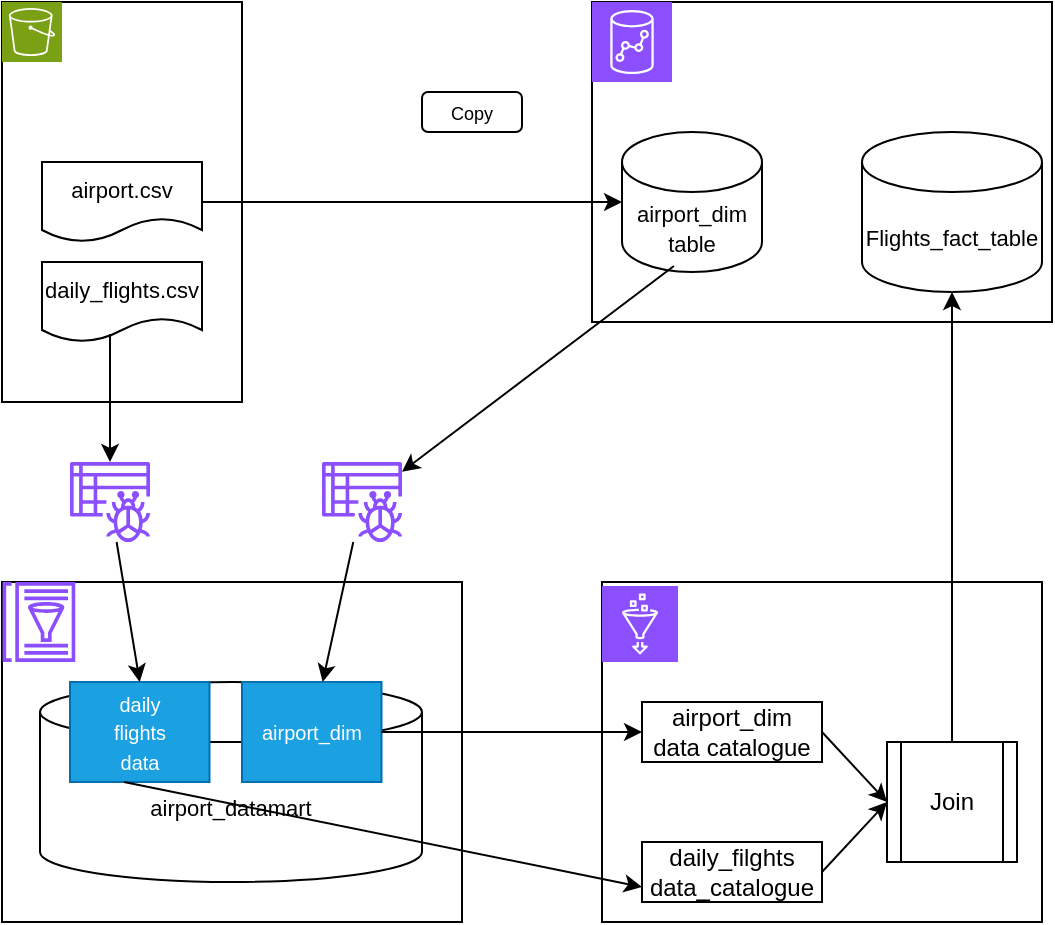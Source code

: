 <mxfile version="26.2.12">
  <diagram name="Page-1" id="zXXScXwHCYAZR13vhqOQ">
    <mxGraphModel dx="874" dy="465" grid="1" gridSize="10" guides="1" tooltips="1" connect="1" arrows="1" fold="1" page="1" pageScale="1" pageWidth="850" pageHeight="1100" math="0" shadow="0">
      <root>
        <mxCell id="0" />
        <mxCell id="1" parent="0" />
        <mxCell id="0Zci6-uyaetoYP36CYbA-6" value="" style="rounded=0;whiteSpace=wrap;html=1;" vertex="1" parent="1">
          <mxGeometry x="40" y="90" width="120" height="200" as="geometry" />
        </mxCell>
        <mxCell id="0Zci6-uyaetoYP36CYbA-3" value="&lt;font style=&quot;font-size: 11px;&quot;&gt;airport.csv&lt;/font&gt;" style="shape=document;whiteSpace=wrap;html=1;boundedLbl=1;" vertex="1" parent="1">
          <mxGeometry x="60" y="170" width="80" height="40" as="geometry" />
        </mxCell>
        <mxCell id="0Zci6-uyaetoYP36CYbA-4" value="&lt;font style=&quot;font-size: 11px;&quot;&gt;daily_flights.csv&lt;/font&gt;" style="shape=document;whiteSpace=wrap;html=1;boundedLbl=1;" vertex="1" parent="1">
          <mxGeometry x="60" y="220" width="80" height="40" as="geometry" />
        </mxCell>
        <mxCell id="0Zci6-uyaetoYP36CYbA-7" value="" style="sketch=0;points=[[0,0,0],[0.25,0,0],[0.5,0,0],[0.75,0,0],[1,0,0],[0,1,0],[0.25,1,0],[0.5,1,0],[0.75,1,0],[1,1,0],[0,0.25,0],[0,0.5,0],[0,0.75,0],[1,0.25,0],[1,0.5,0],[1,0.75,0]];outlineConnect=0;fontColor=#232F3E;fillColor=#7AA116;strokeColor=#ffffff;dashed=0;verticalLabelPosition=bottom;verticalAlign=top;align=center;html=1;fontSize=12;fontStyle=0;aspect=fixed;shape=mxgraph.aws4.resourceIcon;resIcon=mxgraph.aws4.s3;" vertex="1" parent="1">
          <mxGeometry x="40" y="90" width="30" height="30" as="geometry" />
        </mxCell>
        <mxCell id="0Zci6-uyaetoYP36CYbA-9" value="" style="rounded=0;whiteSpace=wrap;html=1;" vertex="1" parent="1">
          <mxGeometry x="335" y="90" width="230" height="160" as="geometry" />
        </mxCell>
        <mxCell id="0Zci6-uyaetoYP36CYbA-8" value="" style="sketch=0;points=[[0,0,0],[0.25,0,0],[0.5,0,0],[0.75,0,0],[1,0,0],[0,1,0],[0.25,1,0],[0.5,1,0],[0.75,1,0],[1,1,0],[0,0.25,0],[0,0.5,0],[0,0.75,0],[1,0.25,0],[1,0.5,0],[1,0.75,0]];outlineConnect=0;fontColor=#232F3E;fillColor=#8C4FFF;strokeColor=#ffffff;dashed=0;verticalLabelPosition=bottom;verticalAlign=top;align=center;html=1;fontSize=12;fontStyle=0;aspect=fixed;shape=mxgraph.aws4.resourceIcon;resIcon=mxgraph.aws4.redshift;" vertex="1" parent="1">
          <mxGeometry x="335" y="90" width="40" height="40" as="geometry" />
        </mxCell>
        <mxCell id="0Zci6-uyaetoYP36CYbA-11" value="&lt;font style=&quot;font-size: 11px;&quot;&gt;airport_dim table&lt;/font&gt;" style="shape=cylinder3;whiteSpace=wrap;html=1;boundedLbl=1;backgroundOutline=1;size=15;" vertex="1" parent="1">
          <mxGeometry x="350" y="155" width="70" height="70" as="geometry" />
        </mxCell>
        <mxCell id="0Zci6-uyaetoYP36CYbA-12" value="" style="endArrow=classic;html=1;rounded=0;exitX=1;exitY=0.5;exitDx=0;exitDy=0;entryX=0;entryY=0.5;entryDx=0;entryDy=0;entryPerimeter=0;" edge="1" parent="1" source="0Zci6-uyaetoYP36CYbA-3" target="0Zci6-uyaetoYP36CYbA-11">
          <mxGeometry width="50" height="50" relative="1" as="geometry">
            <mxPoint x="400" y="310" as="sourcePoint" />
            <mxPoint x="450" y="260" as="targetPoint" />
          </mxGeometry>
        </mxCell>
        <mxCell id="0Zci6-uyaetoYP36CYbA-13" value="&lt;font style=&quot;font-size: 9px;&quot;&gt;Copy&lt;/font&gt;" style="rounded=1;whiteSpace=wrap;html=1;" vertex="1" parent="1">
          <mxGeometry x="250" y="135" width="50" height="20" as="geometry" />
        </mxCell>
        <mxCell id="0Zci6-uyaetoYP36CYbA-14" value="" style="sketch=0;outlineConnect=0;fontColor=#232F3E;gradientColor=none;fillColor=#8C4FFF;strokeColor=none;dashed=0;verticalLabelPosition=bottom;verticalAlign=top;align=center;html=1;fontSize=12;fontStyle=0;aspect=fixed;pointerEvents=1;shape=mxgraph.aws4.glue_crawlers;" vertex="1" parent="1">
          <mxGeometry x="74" y="320" width="40" height="40" as="geometry" />
        </mxCell>
        <mxCell id="0Zci6-uyaetoYP36CYbA-16" value="" style="rounded=0;whiteSpace=wrap;html=1;" vertex="1" parent="1">
          <mxGeometry x="40" y="380" width="230" height="170" as="geometry" />
        </mxCell>
        <mxCell id="0Zci6-uyaetoYP36CYbA-15" value="" style="sketch=0;outlineConnect=0;fontColor=#232F3E;gradientColor=none;fillColor=#8C4FFF;strokeColor=none;dashed=0;verticalLabelPosition=bottom;verticalAlign=top;align=center;html=1;fontSize=12;fontStyle=0;aspect=fixed;pointerEvents=1;shape=mxgraph.aws4.glue_data_catalog;" vertex="1" parent="1">
          <mxGeometry x="40" y="380" width="36.92" height="40" as="geometry" />
        </mxCell>
        <mxCell id="0Zci6-uyaetoYP36CYbA-17" value="&lt;font style=&quot;font-size: 11px;&quot;&gt;airport_datamart&lt;/font&gt;" style="shape=cylinder3;whiteSpace=wrap;html=1;boundedLbl=1;backgroundOutline=1;size=15;" vertex="1" parent="1">
          <mxGeometry x="59" y="430" width="191" height="100" as="geometry" />
        </mxCell>
        <mxCell id="0Zci6-uyaetoYP36CYbA-19" value="&lt;font style=&quot;font-size: 10px;&quot;&gt;daily&lt;/font&gt;&lt;div&gt;&lt;font style=&quot;font-size: 10px;&quot;&gt;flights&lt;/font&gt;&lt;/div&gt;&lt;div&gt;&lt;font style=&quot;font-size: 10px;&quot;&gt;data&lt;/font&gt;&lt;/div&gt;" style="rounded=0;whiteSpace=wrap;html=1;fillColor=#1ba1e2;fontColor=#ffffff;strokeColor=#006EAF;" vertex="1" parent="1">
          <mxGeometry x="74" y="430" width="69.75" height="50" as="geometry" />
        </mxCell>
        <mxCell id="0Zci6-uyaetoYP36CYbA-20" style="edgeStyle=orthogonalEdgeStyle;rounded=0;orthogonalLoop=1;jettySize=auto;html=1;exitX=0.5;exitY=1;exitDx=0;exitDy=0;exitPerimeter=0;" edge="1" parent="1" source="0Zci6-uyaetoYP36CYbA-17" target="0Zci6-uyaetoYP36CYbA-17">
          <mxGeometry relative="1" as="geometry" />
        </mxCell>
        <mxCell id="0Zci6-uyaetoYP36CYbA-21" value="&lt;font style=&quot;font-size: 11px;&quot;&gt;Flights_fact_table&lt;/font&gt;" style="shape=cylinder3;whiteSpace=wrap;html=1;boundedLbl=1;backgroundOutline=1;size=15;" vertex="1" parent="1">
          <mxGeometry x="470" y="155" width="90" height="80" as="geometry" />
        </mxCell>
        <mxCell id="0Zci6-uyaetoYP36CYbA-22" value="" style="endArrow=classic;html=1;rounded=0;exitX=0.425;exitY=0.9;exitDx=0;exitDy=0;exitPerimeter=0;" edge="1" parent="1" source="0Zci6-uyaetoYP36CYbA-4" target="0Zci6-uyaetoYP36CYbA-14">
          <mxGeometry width="50" height="50" relative="1" as="geometry">
            <mxPoint x="400" y="310" as="sourcePoint" />
            <mxPoint x="450" y="260" as="targetPoint" />
          </mxGeometry>
        </mxCell>
        <mxCell id="0Zci6-uyaetoYP36CYbA-25" value="" style="endArrow=classic;html=1;rounded=0;entryX=0.5;entryY=0;entryDx=0;entryDy=0;" edge="1" parent="1" source="0Zci6-uyaetoYP36CYbA-14" target="0Zci6-uyaetoYP36CYbA-19">
          <mxGeometry width="50" height="50" relative="1" as="geometry">
            <mxPoint x="400" y="310" as="sourcePoint" />
            <mxPoint x="450" y="260" as="targetPoint" />
          </mxGeometry>
        </mxCell>
        <mxCell id="0Zci6-uyaetoYP36CYbA-26" value="" style="sketch=0;outlineConnect=0;fontColor=#232F3E;gradientColor=none;fillColor=#8C4FFF;strokeColor=none;dashed=0;verticalLabelPosition=bottom;verticalAlign=top;align=center;html=1;fontSize=12;fontStyle=0;aspect=fixed;pointerEvents=1;shape=mxgraph.aws4.glue_crawlers;" vertex="1" parent="1">
          <mxGeometry x="200" y="320" width="40" height="40" as="geometry" />
        </mxCell>
        <mxCell id="0Zci6-uyaetoYP36CYbA-28" value="" style="endArrow=classic;html=1;rounded=0;exitX=0.371;exitY=0.957;exitDx=0;exitDy=0;exitPerimeter=0;" edge="1" parent="1" source="0Zci6-uyaetoYP36CYbA-11" target="0Zci6-uyaetoYP36CYbA-26">
          <mxGeometry width="50" height="50" relative="1" as="geometry">
            <mxPoint x="400" y="310" as="sourcePoint" />
            <mxPoint x="450" y="260" as="targetPoint" />
          </mxGeometry>
        </mxCell>
        <mxCell id="0Zci6-uyaetoYP36CYbA-29" value="&lt;span style=&quot;font-size: 10px;&quot;&gt;airport_dim&lt;/span&gt;" style="rounded=0;whiteSpace=wrap;html=1;fillColor=#1ba1e2;fontColor=#ffffff;strokeColor=#006EAF;" vertex="1" parent="1">
          <mxGeometry x="160" y="430" width="69.75" height="50" as="geometry" />
        </mxCell>
        <mxCell id="0Zci6-uyaetoYP36CYbA-33" value="" style="rounded=0;whiteSpace=wrap;html=1;" vertex="1" parent="1">
          <mxGeometry x="340" y="380" width="220" height="170" as="geometry" />
        </mxCell>
        <mxCell id="0Zci6-uyaetoYP36CYbA-31" value="" style="endArrow=classic;html=1;rounded=0;" edge="1" parent="1" source="0Zci6-uyaetoYP36CYbA-26" target="0Zci6-uyaetoYP36CYbA-29">
          <mxGeometry width="50" height="50" relative="1" as="geometry">
            <mxPoint x="400" y="310" as="sourcePoint" />
            <mxPoint x="450" y="260" as="targetPoint" />
          </mxGeometry>
        </mxCell>
        <mxCell id="0Zci6-uyaetoYP36CYbA-32" value="" style="sketch=0;points=[[0,0,0],[0.25,0,0],[0.5,0,0],[0.75,0,0],[1,0,0],[0,1,0],[0.25,1,0],[0.5,1,0],[0.75,1,0],[1,1,0],[0,0.25,0],[0,0.5,0],[0,0.75,0],[1,0.25,0],[1,0.5,0],[1,0.75,0]];outlineConnect=0;fontColor=#232F3E;fillColor=#8C4FFF;strokeColor=#ffffff;dashed=0;verticalLabelPosition=bottom;verticalAlign=top;align=center;html=1;fontSize=12;fontStyle=0;aspect=fixed;shape=mxgraph.aws4.resourceIcon;resIcon=mxgraph.aws4.glue;" vertex="1" parent="1">
          <mxGeometry x="340" y="382" width="38" height="38" as="geometry" />
        </mxCell>
        <mxCell id="0Zci6-uyaetoYP36CYbA-37" value="" style="endArrow=classic;html=1;rounded=0;exitX=1;exitY=0.5;exitDx=0;exitDy=0;entryX=0;entryY=0.5;entryDx=0;entryDy=0;" edge="1" parent="1" source="0Zci6-uyaetoYP36CYbA-29" target="0Zci6-uyaetoYP36CYbA-41">
          <mxGeometry width="50" height="50" relative="1" as="geometry">
            <mxPoint x="400" y="590" as="sourcePoint" />
            <mxPoint x="400" y="520" as="targetPoint" />
          </mxGeometry>
        </mxCell>
        <mxCell id="0Zci6-uyaetoYP36CYbA-39" value="" style="endArrow=classic;html=1;rounded=0;exitX=0.387;exitY=1;exitDx=0;exitDy=0;exitPerimeter=0;entryX=0;entryY=0.75;entryDx=0;entryDy=0;" edge="1" parent="1" source="0Zci6-uyaetoYP36CYbA-19" target="0Zci6-uyaetoYP36CYbA-42">
          <mxGeometry width="50" height="50" relative="1" as="geometry">
            <mxPoint x="400" y="590" as="sourcePoint" />
            <mxPoint x="400" y="560" as="targetPoint" />
          </mxGeometry>
        </mxCell>
        <mxCell id="0Zci6-uyaetoYP36CYbA-41" value="airport_dim&lt;div&gt;data catalogue&lt;/div&gt;" style="rounded=0;whiteSpace=wrap;html=1;" vertex="1" parent="1">
          <mxGeometry x="360" y="440" width="90" height="30" as="geometry" />
        </mxCell>
        <mxCell id="0Zci6-uyaetoYP36CYbA-42" value="daily_filghts&lt;div&gt;data_catalogue&lt;/div&gt;" style="rounded=0;whiteSpace=wrap;html=1;" vertex="1" parent="1">
          <mxGeometry x="360" y="510" width="90" height="30" as="geometry" />
        </mxCell>
        <mxCell id="0Zci6-uyaetoYP36CYbA-44" value="Join" style="shape=process;whiteSpace=wrap;html=1;backgroundOutline=1;" vertex="1" parent="1">
          <mxGeometry x="482.5" y="460" width="65" height="60" as="geometry" />
        </mxCell>
        <mxCell id="0Zci6-uyaetoYP36CYbA-45" value="" style="endArrow=classic;html=1;rounded=0;exitX=1;exitY=0.5;exitDx=0;exitDy=0;entryX=0;entryY=0.5;entryDx=0;entryDy=0;" edge="1" parent="1" source="0Zci6-uyaetoYP36CYbA-42" target="0Zci6-uyaetoYP36CYbA-44">
          <mxGeometry width="50" height="50" relative="1" as="geometry">
            <mxPoint x="400" y="590" as="sourcePoint" />
            <mxPoint x="450" y="540" as="targetPoint" />
          </mxGeometry>
        </mxCell>
        <mxCell id="0Zci6-uyaetoYP36CYbA-46" value="" style="endArrow=classic;html=1;rounded=0;exitX=1;exitY=0.5;exitDx=0;exitDy=0;entryX=0;entryY=0.5;entryDx=0;entryDy=0;" edge="1" parent="1" source="0Zci6-uyaetoYP36CYbA-41" target="0Zci6-uyaetoYP36CYbA-44">
          <mxGeometry width="50" height="50" relative="1" as="geometry">
            <mxPoint x="400" y="590" as="sourcePoint" />
            <mxPoint x="450" y="540" as="targetPoint" />
          </mxGeometry>
        </mxCell>
        <mxCell id="0Zci6-uyaetoYP36CYbA-50" value="" style="endArrow=classic;html=1;rounded=0;exitX=0.5;exitY=0;exitDx=0;exitDy=0;entryX=0.5;entryY=1;entryDx=0;entryDy=0;entryPerimeter=0;" edge="1" parent="1" source="0Zci6-uyaetoYP36CYbA-44" target="0Zci6-uyaetoYP36CYbA-21">
          <mxGeometry width="50" height="50" relative="1" as="geometry">
            <mxPoint x="400" y="380" as="sourcePoint" />
            <mxPoint x="450" y="330" as="targetPoint" />
          </mxGeometry>
        </mxCell>
      </root>
    </mxGraphModel>
  </diagram>
</mxfile>
